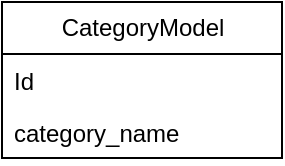 <mxfile version="23.1.2" type="device">
  <diagram name="Page-1" id="mG99jSPDwVkIexaX3KDU">
    <mxGraphModel dx="946" dy="665" grid="1" gridSize="10" guides="1" tooltips="1" connect="1" arrows="1" fold="1" page="1" pageScale="1" pageWidth="850" pageHeight="1100" math="0" shadow="0">
      <root>
        <mxCell id="0" />
        <mxCell id="1" parent="0" />
        <mxCell id="0R8FZ4g5FUv6yTJGRgFN-1" value="CategoryModel" style="swimlane;fontStyle=0;childLayout=stackLayout;horizontal=1;startSize=26;fillColor=none;horizontalStack=0;resizeParent=1;resizeParentMax=0;resizeLast=0;collapsible=1;marginBottom=0;html=1;" vertex="1" parent="1">
          <mxGeometry x="200" y="140" width="140" height="78" as="geometry" />
        </mxCell>
        <mxCell id="0R8FZ4g5FUv6yTJGRgFN-3" value="Id" style="text;strokeColor=none;fillColor=none;align=left;verticalAlign=top;spacingLeft=4;spacingRight=4;overflow=hidden;rotatable=0;points=[[0,0.5],[1,0.5]];portConstraint=eastwest;whiteSpace=wrap;html=1;" vertex="1" parent="0R8FZ4g5FUv6yTJGRgFN-1">
          <mxGeometry y="26" width="140" height="26" as="geometry" />
        </mxCell>
        <mxCell id="0R8FZ4g5FUv6yTJGRgFN-4" value="category_name" style="text;strokeColor=none;fillColor=none;align=left;verticalAlign=top;spacingLeft=4;spacingRight=4;overflow=hidden;rotatable=0;points=[[0,0.5],[1,0.5]];portConstraint=eastwest;whiteSpace=wrap;html=1;" vertex="1" parent="0R8FZ4g5FUv6yTJGRgFN-1">
          <mxGeometry y="52" width="140" height="26" as="geometry" />
        </mxCell>
      </root>
    </mxGraphModel>
  </diagram>
</mxfile>
